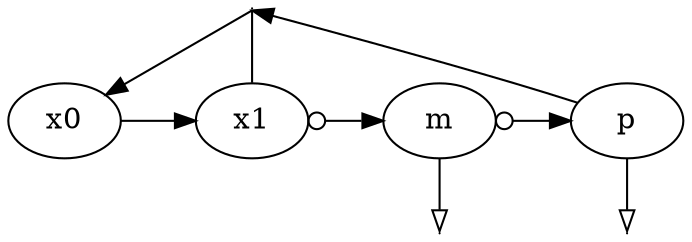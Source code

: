 //
// x0 -----> x1 ----->> m ----->> p --+
//  ^        |          |         |   |
//  +--------+          V         V   |
//      ^                             |
//      +-----------------------------+
//

digraph {
    x1_x0 [label="", width=0, shape=point];
    vm [label="", width=0, shape=point];
    vp [label="", width=0, shape=point];

    x0 -> x1 [minlen=2];
    x1 -> x1_x0 [arrowhead=none];
    x1_x0 -> x0;

    x1 -> m [arrowtail=odot, arrowhead=normal, dir=both, minlen=2];
    m -> p [arrowtail=odot, arrowhead=normal, dir=both, minlen=2];
    m -> vm [arrowhead=onormal];
    p -> vp [arrowhead=onormal];

    // This produces kinked edge...
    p -> x1_x0;

    { rank=same; x0; x1; m; p }
}
